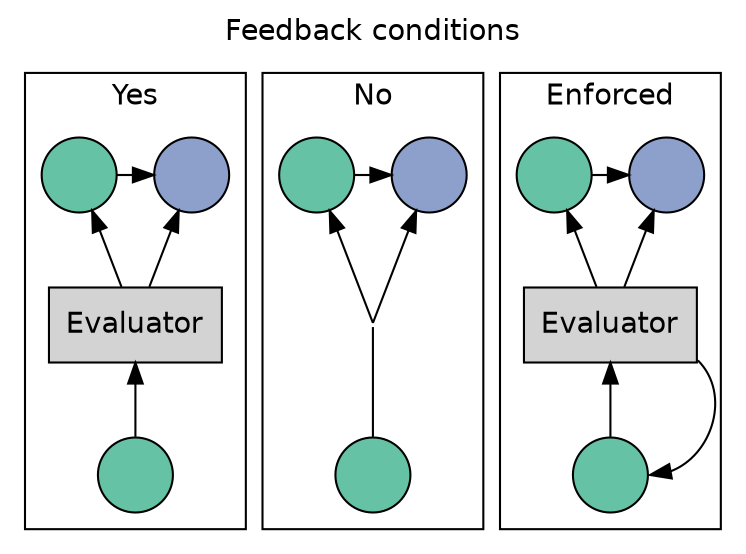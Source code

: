 digraph {
  rankdir=BT;
  label="Feedback conditions";
  labelloc="t";
  fontname=helvetica;
  bgcolor=transparent;

  node[label="", shape=circle, fontname=helvetica; style=filled];
  edge[fontname=helvetica];

  // Colors are people
  y1, n1, e1, ya, na, ea[fillcolor="#66C2A5"];
  yb, nb, eb[fillcolor="#8DA0CB"];

  // Shapes
  yfeedback, efeedback[shape=rect, label="Evaluator"];
  nfeedback[style=invis, width=0];

  subgraph cluster0 {
    label = "Yes";
    labelloc = "b";
    y1 -> yfeedback -> {ya, yb};
    ya -> yb[constraint=false];
  }

  subgraph cluster1 {
    label = "No";
    labelloc = "b";
    n1 -> nfeedback[arrowhead=none, headclip=false];
    nfeedback -> {na, nb}[tailclip=false];
    na -> nb[constraint=false];
  }

  subgraph cluster2 {
    label = "Enforced";
    labelloc = "b";
    e1 -> efeedback;
    efeedback -> e1[tailport=se, headport=e, weight=0];
    efeedback -> {ea, eb};
    ea -> eb[constraint=false];
  }

}
